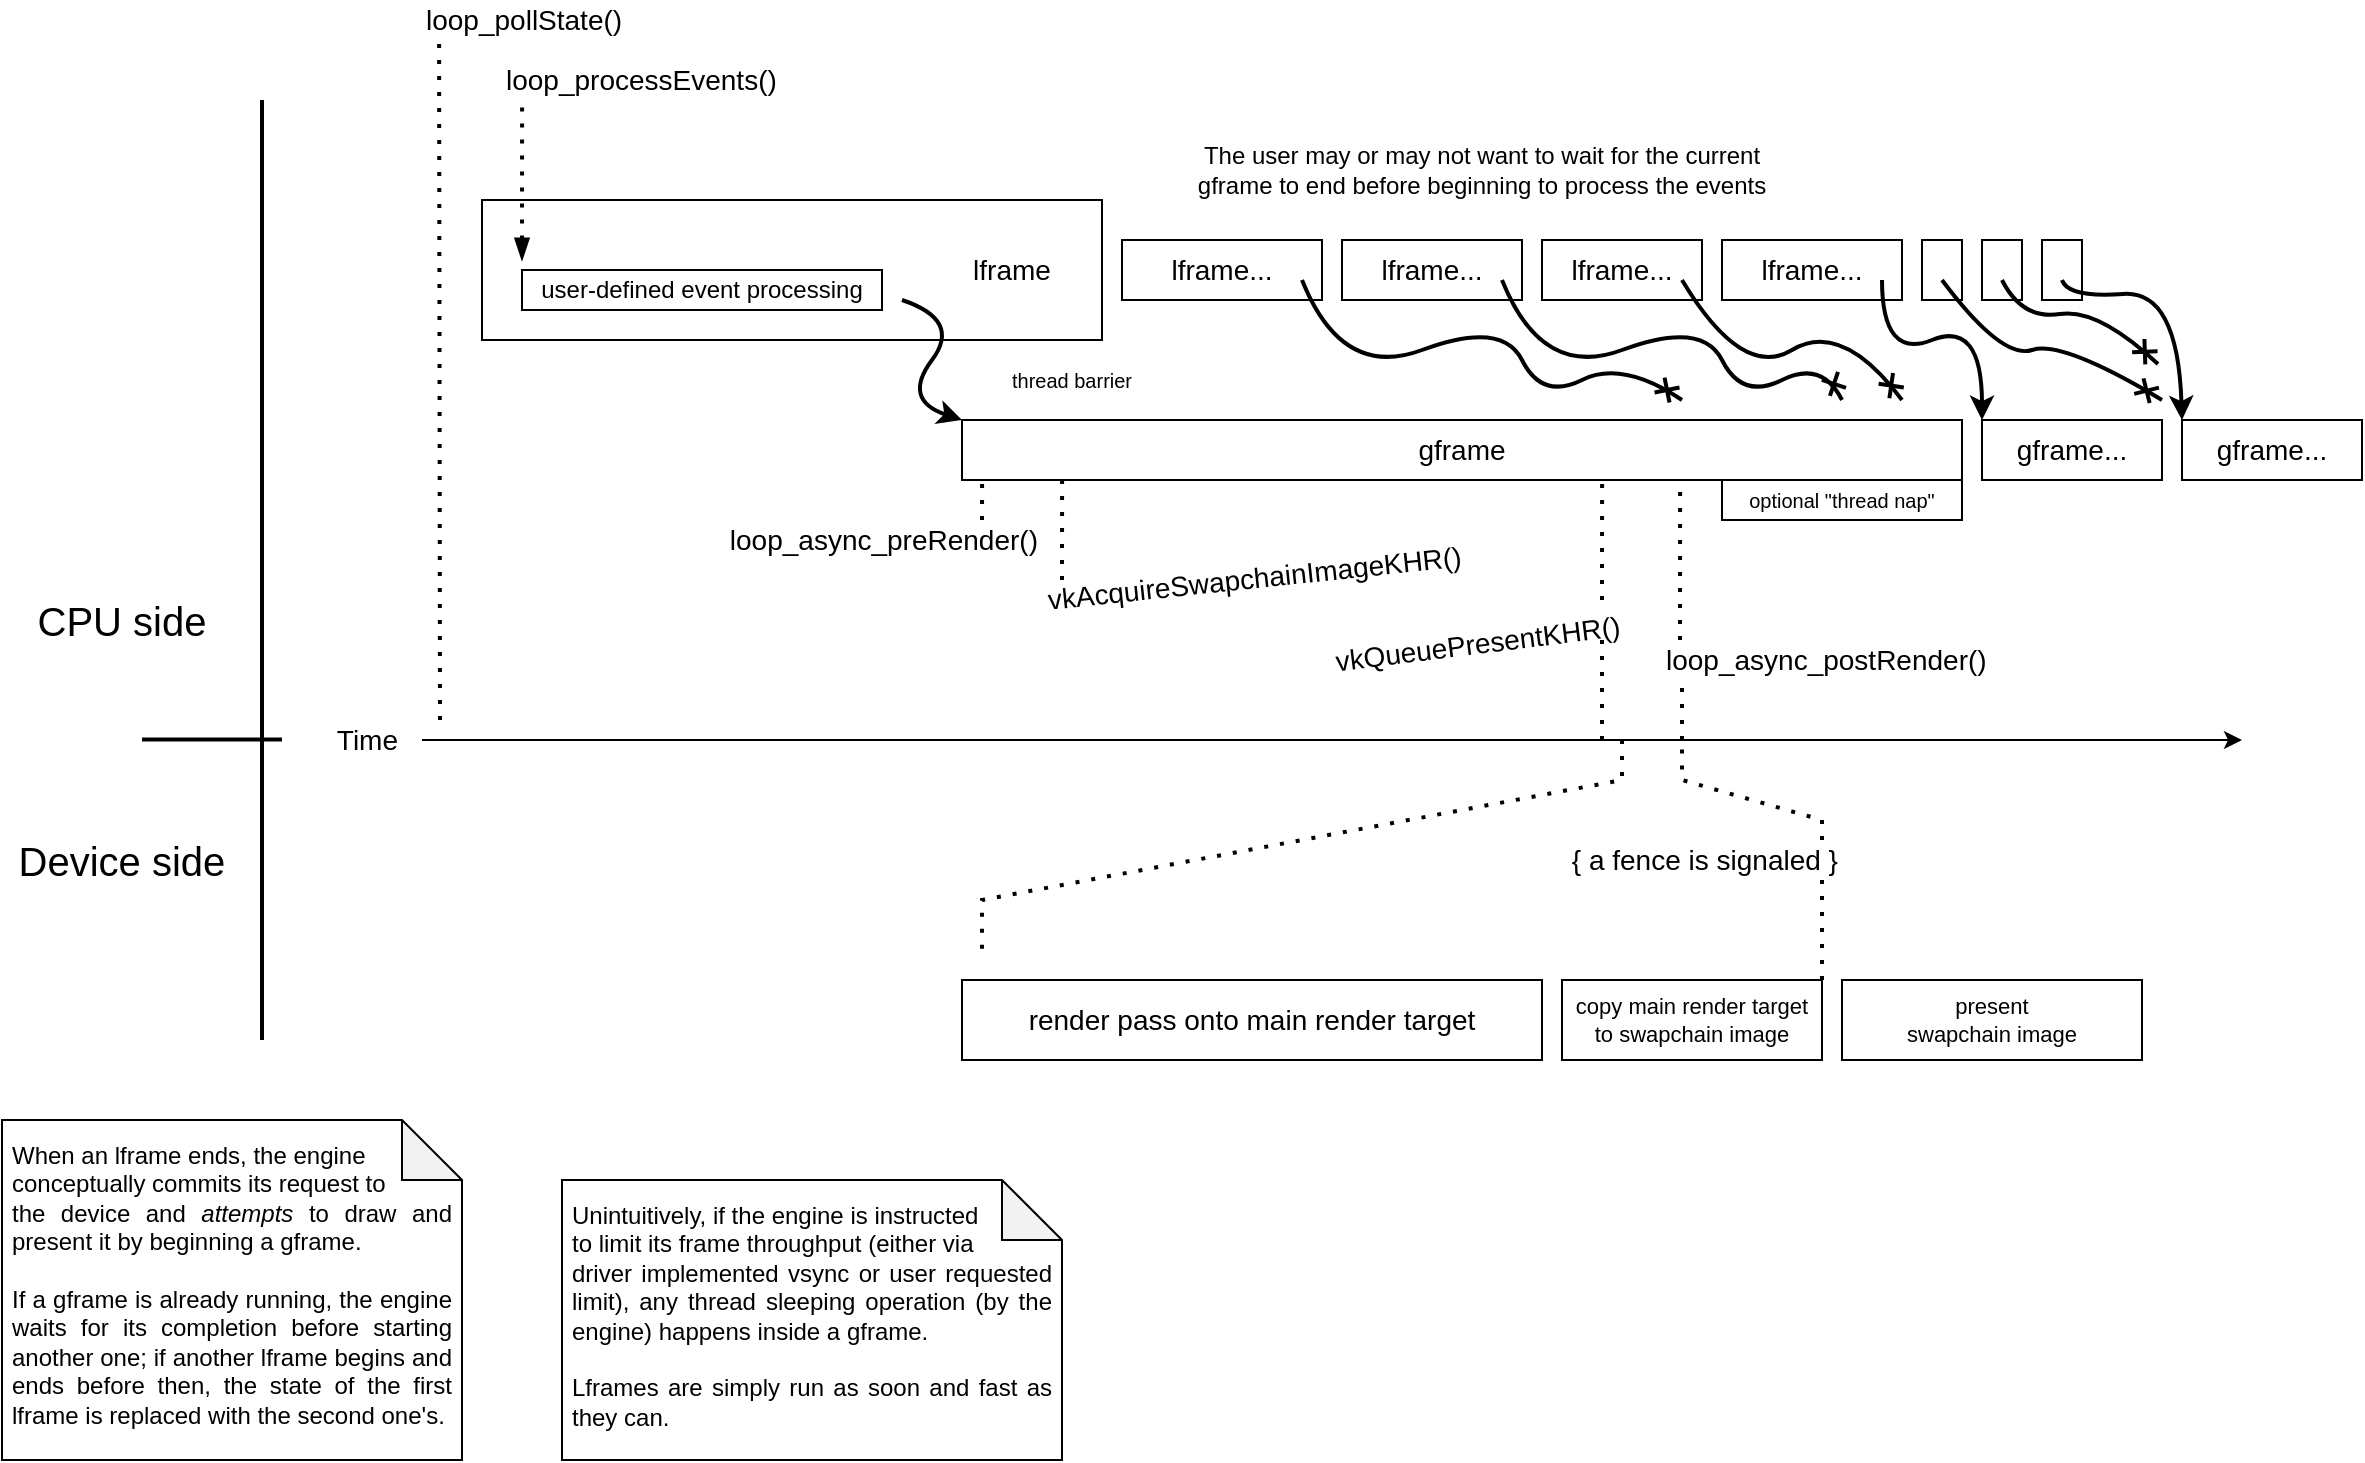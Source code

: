 <mxfile version="19.0.2" type="device"><diagram id="ou3ksr_jkBCjSf69e3fj" name="Page-1"><mxGraphModel dx="373" dy="403" grid="1" gridSize="10" guides="1" tooltips="1" connect="1" arrows="1" fold="1" page="1" pageScale="1" pageWidth="850" pageHeight="1100" math="0" shadow="0"><root><mxCell id="0"/><mxCell id="1" parent="0"/><mxCell id="Y-rtnnqi3lDFUn5MxjKo-1" value="" style="endArrow=classic;html=1;rounded=0;" edge="1" parent="1"><mxGeometry width="50" height="50" relative="1" as="geometry"><mxPoint x="250" y="400" as="sourcePoint"/><mxPoint x="1160" y="400" as="targetPoint"/></mxGeometry></mxCell><mxCell id="Y-rtnnqi3lDFUn5MxjKo-3" value="loop_pollState()" style="text;html=1;strokeColor=none;fillColor=none;align=left;verticalAlign=middle;whiteSpace=wrap;rounded=0;textDirection=ltr;horizontal=1;fontSize=14;" vertex="1" parent="1"><mxGeometry x="250" y="30" width="150" height="20" as="geometry"/></mxCell><mxCell id="Y-rtnnqi3lDFUn5MxjKo-4" value="" style="endArrow=none;dashed=1;html=1;dashPattern=1 3;strokeWidth=2;rounded=0;entryX=0.057;entryY=0.953;entryDx=0;entryDy=0;jumpSize=6;startArrow=none;startFill=0;entryPerimeter=0;" edge="1" parent="1" target="Y-rtnnqi3lDFUn5MxjKo-3"><mxGeometry width="50" height="50" relative="1" as="geometry"><mxPoint x="259" y="390" as="sourcePoint"/><mxPoint x="480" y="200" as="targetPoint"/></mxGeometry></mxCell><mxCell id="Y-rtnnqi3lDFUn5MxjKo-5" value="loop_processEvents()" style="text;html=1;strokeColor=none;fillColor=none;align=left;verticalAlign=middle;whiteSpace=wrap;rounded=0;textDirection=ltr;horizontal=1;fontSize=14;" vertex="1" parent="1"><mxGeometry x="290" y="60" width="150" height="20" as="geometry"/></mxCell><mxCell id="Y-rtnnqi3lDFUn5MxjKo-6" value="CPU side" style="text;html=1;strokeColor=none;fillColor=none;align=center;verticalAlign=middle;whiteSpace=wrap;rounded=0;fontSize=20;" vertex="1" parent="1"><mxGeometry x="40" y="320" width="120" height="40" as="geometry"/></mxCell><mxCell id="Y-rtnnqi3lDFUn5MxjKo-8" value="Device side" style="text;html=1;strokeColor=none;fillColor=none;align=center;verticalAlign=middle;whiteSpace=wrap;rounded=0;fontSize=20;" vertex="1" parent="1"><mxGeometry x="40" y="440" width="120" height="40" as="geometry"/></mxCell><mxCell id="Y-rtnnqi3lDFUn5MxjKo-9" value="" style="rounded=0;whiteSpace=wrap;html=1;fontSize=14;" vertex="1" parent="1"><mxGeometry x="280" y="130" width="310" height="70" as="geometry"/></mxCell><mxCell id="Y-rtnnqi3lDFUn5MxjKo-16" value="Time" style="text;html=1;strokeColor=none;fillColor=none;align=right;verticalAlign=middle;whiteSpace=wrap;rounded=0;labelBackgroundColor=none;fontSize=14;" vertex="1" parent="1"><mxGeometry x="200" y="390" width="40" height="20" as="geometry"/></mxCell><mxCell id="Y-rtnnqi3lDFUn5MxjKo-17" value="" style="endArrow=none;html=1;rounded=0;fontSize=14;strokeWidth=2;jumpSize=6;" edge="1" parent="1"><mxGeometry width="50" height="50" relative="1" as="geometry"><mxPoint x="170" y="550" as="sourcePoint"/><mxPoint x="170" y="80" as="targetPoint"/></mxGeometry></mxCell><mxCell id="Y-rtnnqi3lDFUn5MxjKo-18" value="" style="endArrow=none;html=1;rounded=0;fontSize=14;strokeWidth=2;jumpSize=6;" edge="1" parent="1"><mxGeometry width="50" height="50" relative="1" as="geometry"><mxPoint x="110" y="399.76" as="sourcePoint"/><mxPoint x="180" y="399.76" as="targetPoint"/></mxGeometry></mxCell><mxCell id="Y-rtnnqi3lDFUn5MxjKo-21" value="user-defined event processing" style="rounded=0;whiteSpace=wrap;html=1;labelBackgroundColor=none;fontSize=12;" vertex="1" parent="1"><mxGeometry x="300" y="165" width="180" height="20" as="geometry"/></mxCell><mxCell id="Y-rtnnqi3lDFUn5MxjKo-23" value="gframe" style="rounded=0;whiteSpace=wrap;html=1;fontSize=14;" vertex="1" parent="1"><mxGeometry x="520" y="240" width="500" height="30" as="geometry"/></mxCell><mxCell id="Y-rtnnqi3lDFUn5MxjKo-24" value="" style="curved=1;endArrow=classic;html=1;rounded=0;fontSize=12;strokeWidth=2;jumpSize=6;entryX=0;entryY=0;entryDx=0;entryDy=0;" edge="1" parent="1" target="Y-rtnnqi3lDFUn5MxjKo-23"><mxGeometry width="50" height="50" relative="1" as="geometry"><mxPoint x="490" y="180" as="sourcePoint"/><mxPoint x="380" y="210" as="targetPoint"/><Array as="points"><mxPoint x="520" y="190"/><mxPoint x="490" y="230"/></Array></mxGeometry></mxCell><mxCell id="Y-rtnnqi3lDFUn5MxjKo-25" value="thread barrier" style="text;html=1;strokeColor=none;fillColor=none;align=center;verticalAlign=middle;whiteSpace=wrap;rounded=0;labelBackgroundColor=none;fontSize=10;" vertex="1" parent="1"><mxGeometry x="510" y="210" width="130" height="20" as="geometry"/></mxCell><mxCell id="Y-rtnnqi3lDFUn5MxjKo-7" value="" style="endArrow=none;dashed=1;html=1;dashPattern=1 3;strokeWidth=2;rounded=0;endFill=0;startArrow=blockThin;startFill=1;entryX=0.067;entryY=1.022;entryDx=0;entryDy=0;entryPerimeter=0;" edge="1" parent="1" target="Y-rtnnqi3lDFUn5MxjKo-5"><mxGeometry width="50" height="50" relative="1" as="geometry"><mxPoint x="300" y="160" as="sourcePoint"/><mxPoint x="300" y="100" as="targetPoint"/></mxGeometry></mxCell><mxCell id="Y-rtnnqi3lDFUn5MxjKo-28" value="&lt;font style=&quot;font-size: 14px;&quot;&gt;lframe&lt;/font&gt;" style="text;html=1;strokeColor=none;fillColor=none;align=center;verticalAlign=middle;whiteSpace=wrap;rounded=0;labelBackgroundColor=none;fontSize=10;" vertex="1" parent="1"><mxGeometry x="515" y="150" width="60" height="30" as="geometry"/></mxCell><mxCell id="Y-rtnnqi3lDFUn5MxjKo-29" value="" style="endArrow=none;dashed=1;html=1;dashPattern=1 3;strokeWidth=2;rounded=0;endFill=0;startArrow=none;startFill=0;entryX=0.067;entryY=1.022;entryDx=0;entryDy=0;entryPerimeter=0;" edge="1" parent="1"><mxGeometry width="50" height="50" relative="1" as="geometry"><mxPoint x="570" y="320" as="sourcePoint"/><mxPoint x="570.05" y="270.0" as="targetPoint"/></mxGeometry></mxCell><mxCell id="Y-rtnnqi3lDFUn5MxjKo-30" value="vkAcquireSwapchainImageKHR()" style="text;html=1;strokeColor=none;fillColor=none;align=left;verticalAlign=middle;whiteSpace=wrap;rounded=0;textDirection=ltr;horizontal=1;fontSize=14;rotation=-6;" vertex="1" parent="1"><mxGeometry x="560" y="309" width="220" height="20" as="geometry"/></mxCell><mxCell id="Y-rtnnqi3lDFUn5MxjKo-36" value="lframe..." style="rounded=0;whiteSpace=wrap;html=1;fontSize=14;" vertex="1" parent="1"><mxGeometry x="600" y="150" width="100" height="30" as="geometry"/></mxCell><mxCell id="Y-rtnnqi3lDFUn5MxjKo-44" value="render pass onto main render target" style="rounded=0;whiteSpace=wrap;html=1;fontSize=14;" vertex="1" parent="1"><mxGeometry x="520" y="520" width="290" height="40" as="geometry"/></mxCell><mxCell id="Y-rtnnqi3lDFUn5MxjKo-45" value="{ a fence is signaled }" style="text;html=1;strokeColor=none;fillColor=none;align=right;verticalAlign=middle;whiteSpace=wrap;rounded=0;textDirection=ltr;horizontal=1;fontSize=14;" vertex="1" parent="1"><mxGeometry x="740" y="450" width="220" height="20" as="geometry"/></mxCell><mxCell id="Y-rtnnqi3lDFUn5MxjKo-47" value="copy main render target to swapchain image" style="rounded=0;whiteSpace=wrap;html=1;fontSize=11;" vertex="1" parent="1"><mxGeometry x="820" y="520" width="130" height="40" as="geometry"/></mxCell><mxCell id="Y-rtnnqi3lDFUn5MxjKo-48" value="present&lt;br&gt;swapchain image" style="rounded=0;whiteSpace=wrap;html=1;fontSize=11;" vertex="1" parent="1"><mxGeometry x="960" y="520" width="150" height="40" as="geometry"/></mxCell><mxCell id="Y-rtnnqi3lDFUn5MxjKo-53" value="" style="endArrow=none;dashed=1;html=1;dashPattern=1 3;strokeWidth=2;rounded=0;fontSize=10;jumpSize=6;" edge="1" parent="1"><mxGeometry width="50" height="50" relative="1" as="geometry"><mxPoint x="950" y="470" as="sourcePoint"/><mxPoint x="950" y="520" as="targetPoint"/><Array as="points"/></mxGeometry></mxCell><mxCell id="Y-rtnnqi3lDFUn5MxjKo-55" value="" style="curved=1;endArrow=cross;html=1;rounded=0;fontSize=12;strokeWidth=2;jumpSize=6;endFill=0;" edge="1" parent="1"><mxGeometry width="50" height="50" relative="1" as="geometry"><mxPoint x="690" y="170" as="sourcePoint"/><mxPoint x="880" y="230" as="targetPoint"/><Array as="points"><mxPoint x="710" y="220"/><mxPoint x="790" y="190"/><mxPoint x="810" y="230"/><mxPoint x="850" y="210"/></Array></mxGeometry></mxCell><mxCell id="Y-rtnnqi3lDFUn5MxjKo-56" value="lframe..." style="rounded=0;whiteSpace=wrap;html=1;fontSize=14;" vertex="1" parent="1"><mxGeometry x="710" y="150" width="90" height="30" as="geometry"/></mxCell><mxCell id="Y-rtnnqi3lDFUn5MxjKo-58" value="lframe..." style="rounded=0;whiteSpace=wrap;html=1;fontSize=14;" vertex="1" parent="1"><mxGeometry x="900" y="150" width="90" height="30" as="geometry"/></mxCell><mxCell id="Y-rtnnqi3lDFUn5MxjKo-59" value="" style="curved=1;endArrow=classic;html=1;rounded=0;fontSize=12;strokeWidth=2;jumpSize=6;endFill=1;entryX=0;entryY=0;entryDx=0;entryDy=0;" edge="1" parent="1" target="Y-rtnnqi3lDFUn5MxjKo-60"><mxGeometry width="50" height="50" relative="1" as="geometry"><mxPoint x="980" y="170" as="sourcePoint"/><mxPoint x="1140" y="240" as="targetPoint"/><Array as="points"><mxPoint x="980" y="210"/><mxPoint x="1030" y="190"/></Array></mxGeometry></mxCell><mxCell id="Y-rtnnqi3lDFUn5MxjKo-60" value="gframe..." style="rounded=0;whiteSpace=wrap;html=1;fontSize=14;" vertex="1" parent="1"><mxGeometry x="1030" y="240" width="90" height="30" as="geometry"/></mxCell><mxCell id="Y-rtnnqi3lDFUn5MxjKo-61" value="The user may or may not want to wait for the current gframe to end before beginning to process the events" style="text;html=1;strokeColor=none;fillColor=none;align=center;verticalAlign=middle;whiteSpace=wrap;rounded=0;dashed=1;dashPattern=1 2;labelBackgroundColor=none;fontSize=12;" vertex="1" parent="1"><mxGeometry x="620" y="90" width="320" height="50" as="geometry"/></mxCell><mxCell id="Y-rtnnqi3lDFUn5MxjKo-62" value="" style="endArrow=none;dashed=1;html=1;dashPattern=1 3;strokeWidth=2;rounded=0;endFill=0;startArrow=none;startFill=0;entryX=0.067;entryY=1.022;entryDx=0;entryDy=0;entryPerimeter=0;" edge="1" parent="1"><mxGeometry width="50" height="50" relative="1" as="geometry"><mxPoint x="530" y="290" as="sourcePoint"/><mxPoint x="530.05" y="270" as="targetPoint"/></mxGeometry></mxCell><mxCell id="Y-rtnnqi3lDFUn5MxjKo-64" value="loop_async_preRender()" style="text;html=1;strokeColor=none;fillColor=none;align=right;verticalAlign=middle;whiteSpace=wrap;rounded=0;textDirection=ltr;horizontal=1;fontSize=14;" vertex="1" parent="1"><mxGeometry x="400" y="290" width="160" height="20" as="geometry"/></mxCell><mxCell id="Y-rtnnqi3lDFUn5MxjKo-66" value="" style="endArrow=none;dashed=1;html=1;dashPattern=1 3;strokeWidth=2;rounded=0;endFill=0;startArrow=none;startFill=0;entryX=0.067;entryY=1.022;entryDx=0;entryDy=0;entryPerimeter=0;" edge="1" parent="1"><mxGeometry width="50" height="50" relative="1" as="geometry"><mxPoint x="879" y="350" as="sourcePoint"/><mxPoint x="879.05" y="270" as="targetPoint"/></mxGeometry></mxCell><mxCell id="Y-rtnnqi3lDFUn5MxjKo-67" value="loop_async_postRender()" style="text;html=1;strokeColor=none;fillColor=none;align=left;verticalAlign=middle;whiteSpace=wrap;rounded=0;textDirection=ltr;horizontal=1;fontSize=14;" vertex="1" parent="1"><mxGeometry x="870" y="350" width="170" height="20" as="geometry"/></mxCell><mxCell id="Y-rtnnqi3lDFUn5MxjKo-69" value="" style="endArrow=none;dashed=1;html=1;dashPattern=1 3;strokeWidth=2;rounded=0;endFill=0;startArrow=none;startFill=0;entryX=0.067;entryY=1.022;entryDx=0;entryDy=0;entryPerimeter=0;" edge="1" parent="1"><mxGeometry width="50" height="50" relative="1" as="geometry"><mxPoint x="840" y="330" as="sourcePoint"/><mxPoint x="840.05" y="270" as="targetPoint"/></mxGeometry></mxCell><mxCell id="Y-rtnnqi3lDFUn5MxjKo-70" value="" style="endArrow=none;dashed=1;html=1;dashPattern=1 3;strokeWidth=2;rounded=0;endFill=0;startArrow=none;startFill=0;" edge="1" parent="1"><mxGeometry width="50" height="50" relative="1" as="geometry"><mxPoint x="840" y="400" as="sourcePoint"/><mxPoint x="840" y="350" as="targetPoint"/></mxGeometry></mxCell><mxCell id="Y-rtnnqi3lDFUn5MxjKo-71" value="vkQueuePresentKHR()" style="text;html=1;strokeColor=none;fillColor=none;align=right;verticalAlign=middle;whiteSpace=wrap;rounded=0;textDirection=ltr;horizontal=1;fontSize=14;rotation=-7.1;" vertex="1" parent="1"><mxGeometry x="692" y="343" width="160" height="20" as="geometry"/></mxCell><mxCell id="Y-rtnnqi3lDFUn5MxjKo-73" value="gframe..." style="rounded=0;whiteSpace=wrap;html=1;fontSize=14;" vertex="1" parent="1"><mxGeometry x="1130" y="240" width="90" height="30" as="geometry"/></mxCell><mxCell id="Y-rtnnqi3lDFUn5MxjKo-77" value="" style="rounded=0;whiteSpace=wrap;html=1;fontSize=14;" vertex="1" parent="1"><mxGeometry x="1000" y="150" width="20" height="30" as="geometry"/></mxCell><mxCell id="Y-rtnnqi3lDFUn5MxjKo-78" value="" style="rounded=0;whiteSpace=wrap;html=1;fontSize=14;" vertex="1" parent="1"><mxGeometry x="1030" y="150" width="20" height="30" as="geometry"/></mxCell><mxCell id="Y-rtnnqi3lDFUn5MxjKo-76" value="" style="curved=1;endArrow=cross;html=1;rounded=0;fontSize=12;strokeWidth=2;jumpSize=6;endFill=0;" edge="1" parent="1"><mxGeometry width="50" height="50" relative="1" as="geometry"><mxPoint x="1010" y="170" as="sourcePoint"/><mxPoint x="1120" y="230" as="targetPoint"/><Array as="points"><mxPoint x="1040" y="210"/><mxPoint x="1070" y="200"/></Array></mxGeometry></mxCell><mxCell id="Y-rtnnqi3lDFUn5MxjKo-79" value="" style="rounded=0;whiteSpace=wrap;html=1;fontSize=14;" vertex="1" parent="1"><mxGeometry x="1060" y="150" width="20" height="30" as="geometry"/></mxCell><mxCell id="Y-rtnnqi3lDFUn5MxjKo-81" value="" style="curved=1;endArrow=cross;html=1;rounded=0;fontSize=12;strokeWidth=2;jumpSize=6;endFill=0;" edge="1" parent="1"><mxGeometry width="50" height="50" relative="1" as="geometry"><mxPoint x="1040" y="170" as="sourcePoint"/><mxPoint x="1118" y="212" as="targetPoint"/><Array as="points"><mxPoint x="1050" y="190"/><mxPoint x="1088" y="184"/></Array></mxGeometry></mxCell><mxCell id="Y-rtnnqi3lDFUn5MxjKo-83" value="" style="curved=1;endArrow=classic;html=1;rounded=0;fontSize=12;strokeWidth=2;jumpSize=6;endFill=1;entryX=0;entryY=0;entryDx=0;entryDy=0;" edge="1" parent="1" target="Y-rtnnqi3lDFUn5MxjKo-73"><mxGeometry width="50" height="50" relative="1" as="geometry"><mxPoint x="1070" y="170" as="sourcePoint"/><mxPoint x="1270" y="255" as="targetPoint"/><Array as="points"><mxPoint x="1073" y="179"/><mxPoint x="1128" y="175"/></Array></mxGeometry></mxCell><mxCell id="Y-rtnnqi3lDFUn5MxjKo-84" value="" style="endArrow=none;dashed=1;html=1;dashPattern=1 3;strokeWidth=2;rounded=0;fontSize=10;jumpSize=6;" edge="1" parent="1"><mxGeometry width="50" height="50" relative="1" as="geometry"><mxPoint x="850" y="400" as="sourcePoint"/><mxPoint x="530" y="510" as="targetPoint"/><Array as="points"><mxPoint x="850" y="420"/><mxPoint x="530" y="480"/></Array></mxGeometry></mxCell><mxCell id="Y-rtnnqi3lDFUn5MxjKo-85" value="" style="endArrow=none;dashed=1;html=1;dashPattern=1 3;strokeWidth=2;rounded=0;fontSize=10;jumpSize=6;" edge="1" parent="1"><mxGeometry width="50" height="50" relative="1" as="geometry"><mxPoint x="950" y="450" as="sourcePoint"/><mxPoint x="880" y="400" as="targetPoint"/><Array as="points"><mxPoint x="950" y="440"/><mxPoint x="880" y="420"/></Array></mxGeometry></mxCell><mxCell id="Y-rtnnqi3lDFUn5MxjKo-87" value="&lt;div style=&quot;text-align: justify;&quot;&gt;When an lframe ends, the engine&lt;/div&gt;&lt;div style=&quot;text-align: justify;&quot;&gt;conceptually commits its request to&lt;/div&gt;&lt;div style=&quot;text-align: justify;&quot;&gt;the device and&amp;nbsp;&lt;i&gt;attempts&lt;/i&gt;&amp;nbsp;to draw and present it by beginning a gframe&lt;span style=&quot;background-color: initial;&quot;&gt;.&lt;/span&gt;&lt;/div&gt;&lt;div style=&quot;text-align: justify;&quot;&gt;&lt;span style=&quot;background-color: initial;&quot;&gt;&lt;br&gt;&lt;/span&gt;&lt;/div&gt;&lt;div style=&quot;text-align: justify;&quot;&gt;If a gframe is already running, the engine waits for its completion before starting another one; if another lframe begins and ends before then, the state of the first lframe is replaced with the second one's.&lt;/div&gt;&lt;div style=&quot;text-align: justify;&quot;&gt;&lt;/div&gt;" style="shape=note;whiteSpace=wrap;html=1;backgroundOutline=1;darkOpacity=0.05;labelBackgroundColor=none;fontSize=12;fillColor=default;verticalAlign=top;spacing=6;" vertex="1" parent="1"><mxGeometry x="40" y="590" width="230" height="170" as="geometry"/></mxCell><mxCell id="Y-rtnnqi3lDFUn5MxjKo-89" value="&lt;div style=&quot;text-align: justify;&quot;&gt;Unintuitively, if the engine is&amp;nbsp;&lt;span style=&quot;background-color: initial;&quot;&gt;instructed&lt;/span&gt;&lt;/div&gt;&lt;div style=&quot;text-align: justify;&quot;&gt;&lt;span style=&quot;background-color: initial;&quot;&gt;to limit its frame&amp;nbsp;&lt;/span&gt;&lt;span style=&quot;background-color: initial;&quot;&gt;throughput&amp;nbsp;&lt;/span&gt;&lt;span style=&quot;background-color: initial;&quot;&gt;(either via&lt;/span&gt;&lt;/div&gt;&lt;div style=&quot;text-align: justify;&quot;&gt;&lt;span style=&quot;background-color: initial;&quot;&gt;driver implemented vsync or user requested limit), any thread sleeping operation (by the engine) happens inside a gframe.&lt;/span&gt;&lt;/div&gt;&lt;div style=&quot;text-align: justify;&quot;&gt;&lt;span style=&quot;background-color: initial;&quot;&gt;&lt;br&gt;&lt;/span&gt;&lt;/div&gt;&lt;div style=&quot;text-align: justify;&quot;&gt;&lt;span style=&quot;background-color: initial;&quot;&gt;Lframes are simply run as soon and fast as they can.&lt;/span&gt;&lt;/div&gt;&lt;div style=&quot;text-align: justify;&quot;&gt;&lt;/div&gt;" style="shape=note;whiteSpace=wrap;html=1;backgroundOutline=1;darkOpacity=0.05;labelBackgroundColor=none;fontSize=12;fillColor=default;verticalAlign=top;spacing=6;" vertex="1" parent="1"><mxGeometry x="320" y="620" width="250" height="140" as="geometry"/></mxCell><mxCell id="Y-rtnnqi3lDFUn5MxjKo-90" value="optional &quot;thread nap&quot;" style="rounded=0;whiteSpace=wrap;html=1;labelBackgroundColor=none;fontSize=10;fillColor=default;" vertex="1" parent="1"><mxGeometry x="900" y="270" width="120" height="20" as="geometry"/></mxCell><mxCell id="Y-rtnnqi3lDFUn5MxjKo-91" value="lframe..." style="rounded=0;whiteSpace=wrap;html=1;fontSize=14;" vertex="1" parent="1"><mxGeometry x="810" y="150" width="80" height="30" as="geometry"/></mxCell><mxCell id="Y-rtnnqi3lDFUn5MxjKo-100" value="" style="curved=1;endArrow=cross;html=1;rounded=0;fontSize=12;strokeWidth=2;jumpSize=6;endFill=0;" edge="1" parent="1"><mxGeometry width="50" height="50" relative="1" as="geometry"><mxPoint x="790" y="170" as="sourcePoint"/><mxPoint x="960" y="230" as="targetPoint"/><Array as="points"><mxPoint x="810" y="220"/><mxPoint x="890" y="190"/><mxPoint x="910" y="230"/><mxPoint x="950" y="210"/></Array></mxGeometry></mxCell><mxCell id="Y-rtnnqi3lDFUn5MxjKo-101" value="" style="curved=1;endArrow=cross;html=1;rounded=0;fontSize=12;strokeWidth=2;jumpSize=6;endFill=0;" edge="1" parent="1"><mxGeometry width="50" height="50" relative="1" as="geometry"><mxPoint x="880" y="170" as="sourcePoint"/><mxPoint x="990" y="230" as="targetPoint"/><Array as="points"><mxPoint x="910" y="220"/><mxPoint x="960" y="190"/></Array></mxGeometry></mxCell><mxCell id="Y-rtnnqi3lDFUn5MxjKo-102" value="" style="endArrow=none;dashed=1;html=1;dashPattern=1 3;strokeWidth=2;rounded=0;endFill=0;startArrow=none;startFill=0;" edge="1" parent="1"><mxGeometry width="50" height="50" relative="1" as="geometry"><mxPoint x="880" y="400" as="sourcePoint"/><mxPoint x="880" y="370" as="targetPoint"/></mxGeometry></mxCell></root></mxGraphModel></diagram></mxfile>
